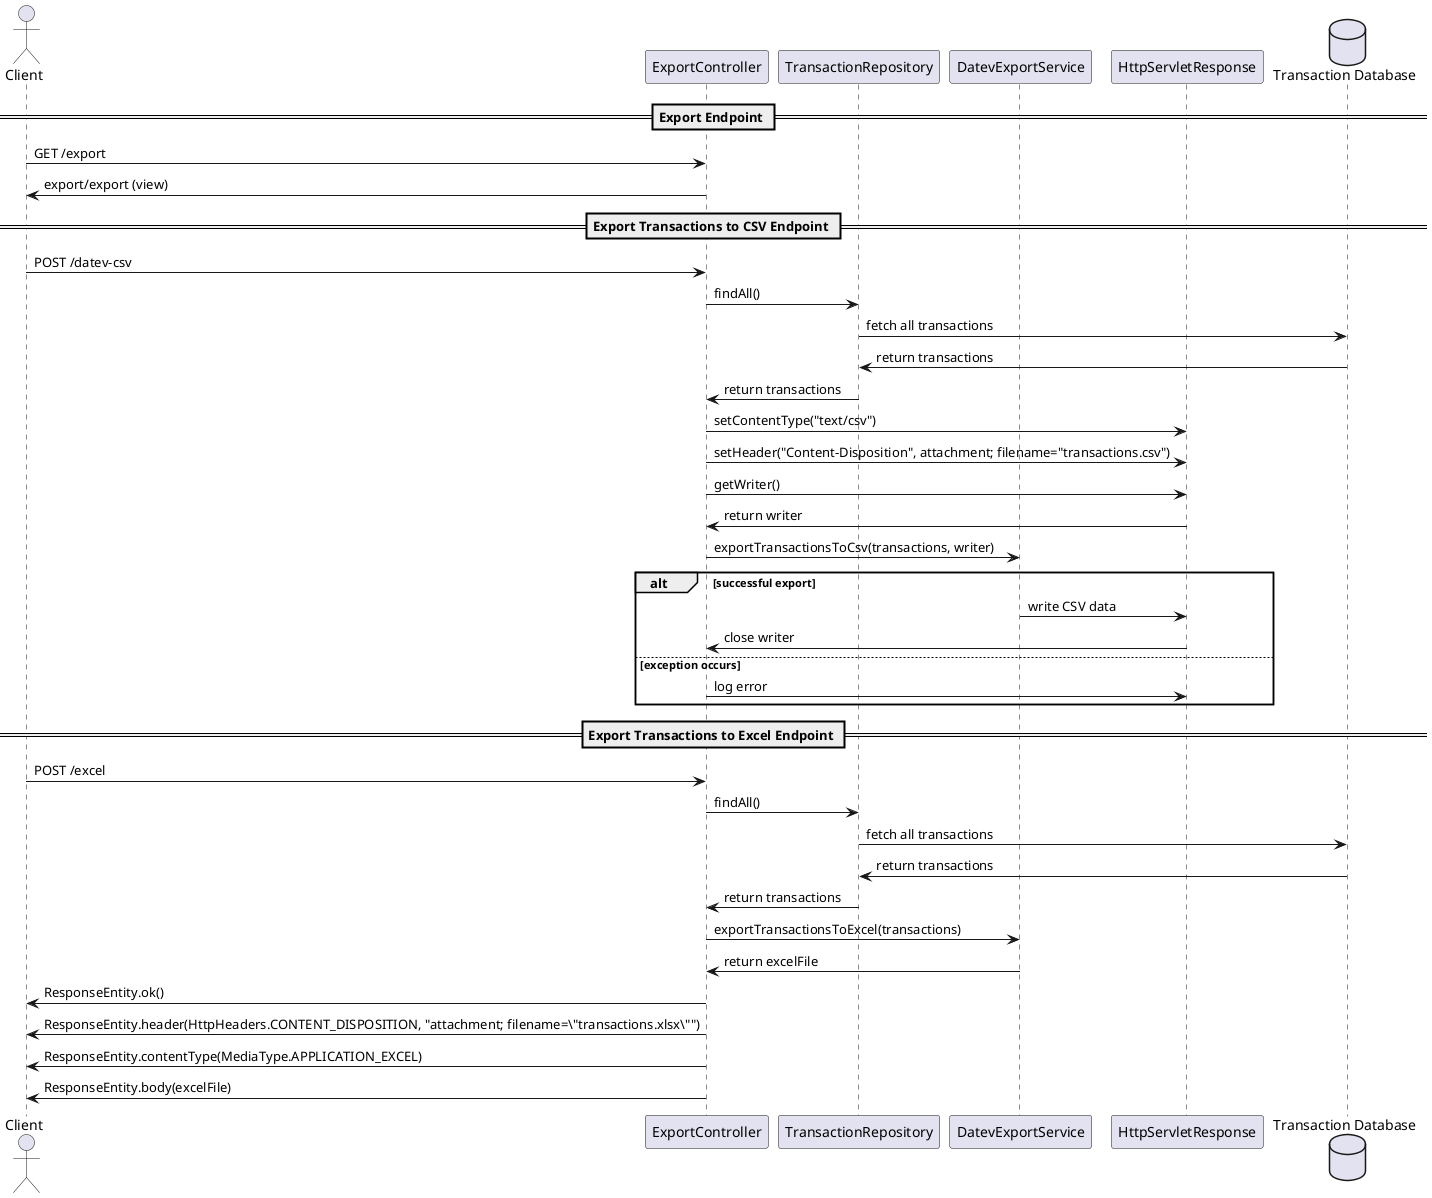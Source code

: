 <@startuml
 actor Client
 participant "ExportController" as EC
 participant "TransactionRepository" as TR
 participant "DatevExportService" as DES
 participant "HttpServletResponse" as HR
 database "Transaction Database" as DB

 == Export Endpoint ==
 Client -> EC : GET /export
 EC -> Client : export/export (view)

 == Export Transactions to CSV Endpoint ==
 Client -> EC : POST /datev-csv
 EC -> TR : findAll()
 TR -> DB : fetch all transactions
 DB -> TR : return transactions
 TR -> EC : return transactions
 EC -> HR : setContentType("text/csv")
 EC -> HR : setHeader("Content-Disposition", attachment; filename="transactions.csv")
 EC -> HR : getWriter()
 HR -> EC : return writer
 EC -> DES : exportTransactionsToCsv(transactions, writer)
 alt successful export
     DES -> HR : write CSV data
     HR -> EC : close writer
 else exception occurs
     EC -> HR : log error
 end

 == Export Transactions to Excel Endpoint ==
 Client -> EC : POST /excel
 EC -> TR : findAll()
 TR -> DB : fetch all transactions
 DB -> TR : return transactions
 TR -> EC : return transactions
 EC -> DES : exportTransactionsToExcel(transactions)
 DES -> EC : return excelFile
 EC -> Client : ResponseEntity.ok()
 EC -> Client : ResponseEntity.header(HttpHeaders.CONTENT_DISPOSITION, "attachment; filename=\"transactions.xlsx\"")
 EC -> Client : ResponseEntity.contentType(MediaType.APPLICATION_EXCEL)
 EC -> Client : ResponseEntity.body(excelFile)

 @enduml
>